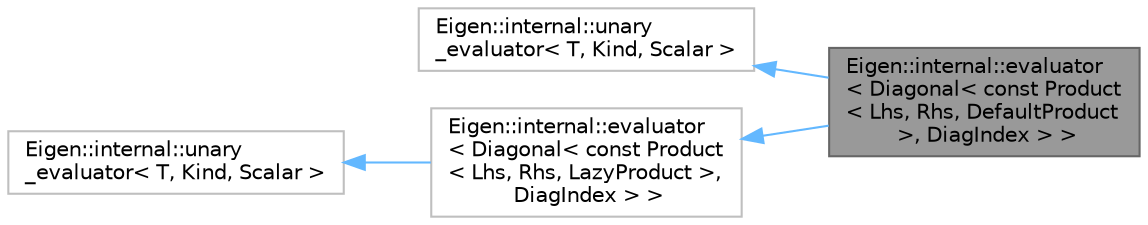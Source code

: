 digraph "Eigen::internal::evaluator&lt; Diagonal&lt; const Product&lt; Lhs, Rhs, DefaultProduct &gt;, DiagIndex &gt; &gt;"
{
 // LATEX_PDF_SIZE
  bgcolor="transparent";
  edge [fontname=Helvetica,fontsize=10,labelfontname=Helvetica,labelfontsize=10];
  node [fontname=Helvetica,fontsize=10,shape=box,height=0.2,width=0.4];
  rankdir="LR";
  Node1 [id="Node000001",label="Eigen::internal::evaluator\l\< Diagonal\< const Product\l\< Lhs, Rhs, DefaultProduct\l \>, DiagIndex \> \>",height=0.2,width=0.4,color="gray40", fillcolor="grey60", style="filled", fontcolor="black",tooltip=" "];
  Node2 -> Node1 [id="edge1_Node000001_Node000002",dir="back",color="steelblue1",style="solid",tooltip=" "];
  Node2 [id="Node000002",label="Eigen::internal::unary\l_evaluator\< T, Kind, Scalar \>",height=0.2,width=0.4,color="grey75", fillcolor="white", style="filled",URL="$structEigen_1_1internal_1_1unary__evaluator.html",tooltip=" "];
  Node3 -> Node1 [id="edge2_Node000001_Node000003",dir="back",color="steelblue1",style="solid",tooltip=" "];
  Node3 [id="Node000003",label="Eigen::internal::evaluator\l\< Diagonal\< const Product\l\< Lhs, Rhs, LazyProduct \>,\l DiagIndex \> \>",height=0.2,width=0.4,color="grey75", fillcolor="white", style="filled",URL="$structEigen_1_1internal_1_1evaluator.html",tooltip=" "];
  Node4 -> Node3 [id="edge3_Node000003_Node000004",dir="back",color="steelblue1",style="solid",tooltip=" "];
  Node4 [id="Node000004",label="Eigen::internal::unary\l_evaluator\< T, Kind, Scalar \>",height=0.2,width=0.4,color="grey75", fillcolor="white", style="filled",URL="$structEigen_1_1internal_1_1unary__evaluator.html",tooltip=" "];
}
